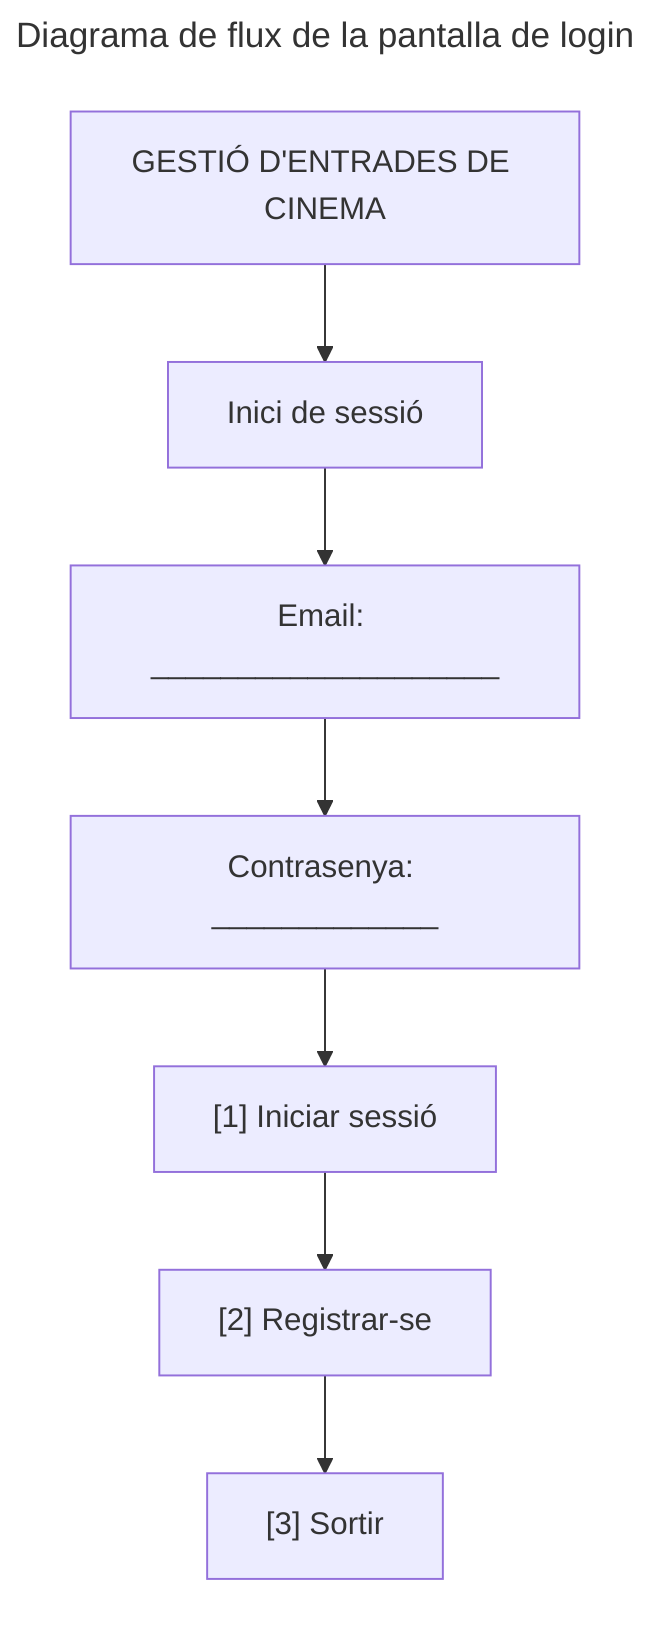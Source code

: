 ---
title: Diagrama de flux de la pantalla de login
---

graph TD
  A[GESTIÓ D'ENTRADES DE CINEMA ] 
  B[ Inici de sessió ]
  C[ Email: ____________________ ]
  D[ Contrasenya: _____________ ]
  E["[1] Iniciar sessió"]
  F["[2] Registrar-se"]
  G["[3] Sortir"]

  A --> B --> C --> D --> E
  E --> F
  F --> G